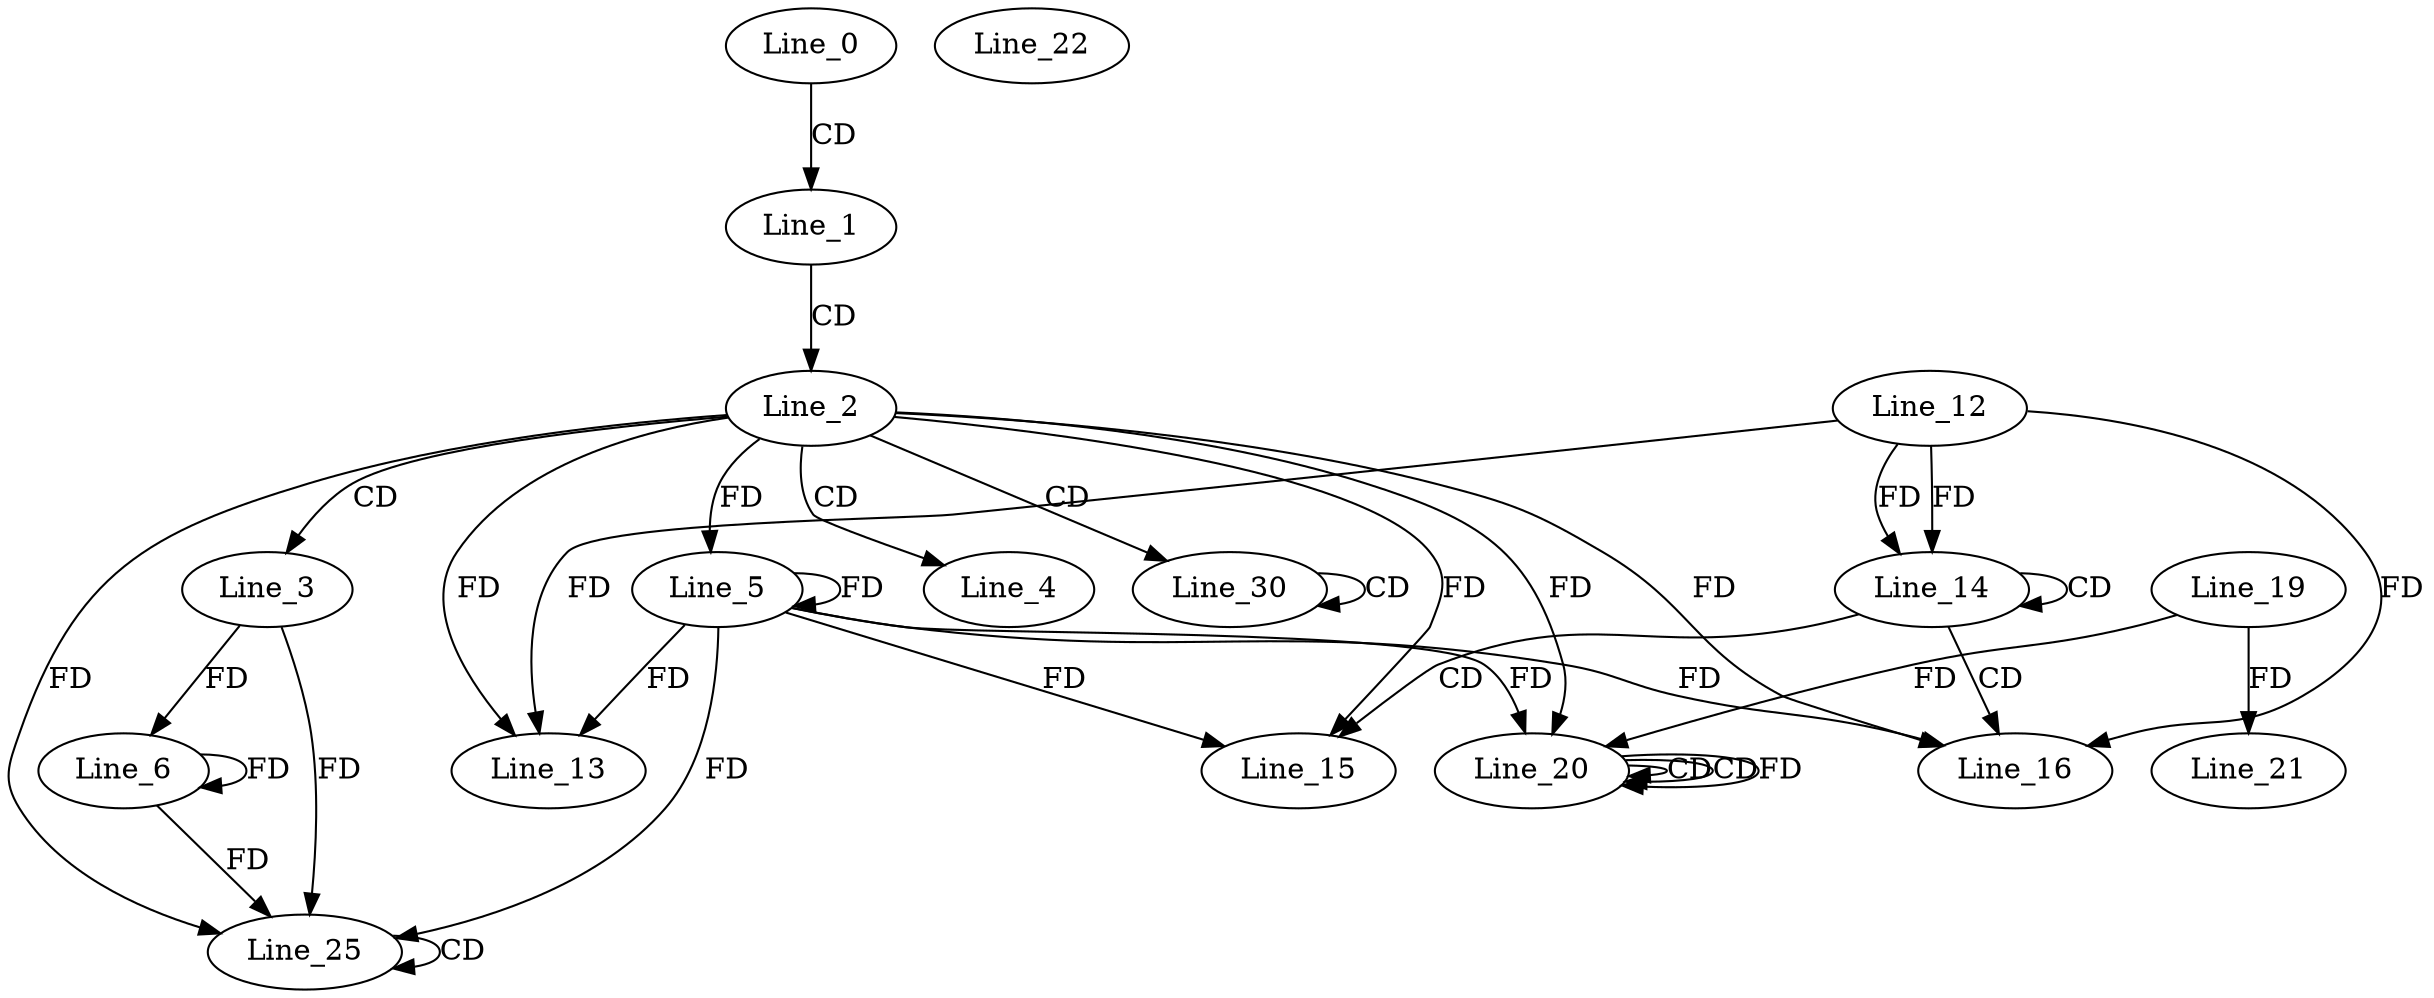 digraph G {
  Line_0;
  Line_1;
  Line_2;
  Line_3;
  Line_4;
  Line_5;
  Line_6;
  Line_13;
  Line_13;
  Line_12;
  Line_13;
  Line_14;
  Line_14;
  Line_15;
  Line_16;
  Line_16;
  Line_19;
  Line_20;
  Line_20;
  Line_20;
  Line_20;
  Line_21;
  Line_22;
  Line_25;
  Line_25;
  Line_30;
  Line_30;
  Line_0 -> Line_1 [ label="CD" ];
  Line_1 -> Line_2 [ label="CD" ];
  Line_2 -> Line_3 [ label="CD" ];
  Line_2 -> Line_4 [ label="CD" ];
  Line_2 -> Line_5 [ label="FD" ];
  Line_5 -> Line_5 [ label="FD" ];
  Line_3 -> Line_6 [ label="FD" ];
  Line_6 -> Line_6 [ label="FD" ];
  Line_2 -> Line_13 [ label="FD" ];
  Line_5 -> Line_13 [ label="FD" ];
  Line_12 -> Line_13 [ label="FD" ];
  Line_12 -> Line_14 [ label="FD" ];
  Line_14 -> Line_14 [ label="CD" ];
  Line_12 -> Line_14 [ label="FD" ];
  Line_14 -> Line_15 [ label="CD" ];
  Line_2 -> Line_15 [ label="FD" ];
  Line_5 -> Line_15 [ label="FD" ];
  Line_14 -> Line_16 [ label="CD" ];
  Line_2 -> Line_16 [ label="FD" ];
  Line_5 -> Line_16 [ label="FD" ];
  Line_12 -> Line_16 [ label="FD" ];
  Line_19 -> Line_20 [ label="FD" ];
  Line_20 -> Line_20 [ label="CD" ];
  Line_20 -> Line_20 [ label="CD" ];
  Line_2 -> Line_20 [ label="FD" ];
  Line_5 -> Line_20 [ label="FD" ];
  Line_20 -> Line_20 [ label="FD" ];
  Line_19 -> Line_21 [ label="FD" ];
  Line_3 -> Line_25 [ label="FD" ];
  Line_6 -> Line_25 [ label="FD" ];
  Line_25 -> Line_25 [ label="CD" ];
  Line_2 -> Line_25 [ label="FD" ];
  Line_5 -> Line_25 [ label="FD" ];
  Line_2 -> Line_30 [ label="CD" ];
  Line_30 -> Line_30 [ label="CD" ];
}
